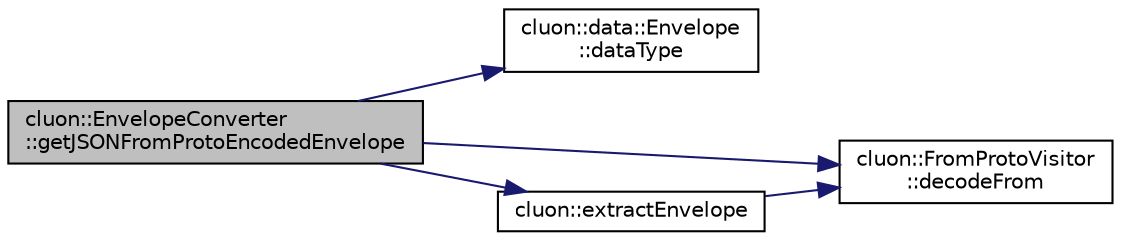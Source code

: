 digraph "cluon::EnvelopeConverter::getJSONFromProtoEncodedEnvelope"
{
 // LATEX_PDF_SIZE
  edge [fontname="Helvetica",fontsize="10",labelfontname="Helvetica",labelfontsize="10"];
  node [fontname="Helvetica",fontsize="10",shape=record];
  rankdir="LR";
  Node1 [label="cluon::EnvelopeConverter\l::getJSONFromProtoEncodedEnvelope",height=0.2,width=0.4,color="black", fillcolor="grey75", style="filled", fontcolor="black",tooltip=" "];
  Node1 -> Node2 [color="midnightblue",fontsize="10",style="solid"];
  Node2 [label="cluon::data::Envelope\l::dataType",height=0.2,width=0.4,color="black", fillcolor="white", style="filled",URL="$classcluon_1_1data_1_1Envelope.html#abc59b3c43fef22b8d12bbce309a1504c",tooltip=" "];
  Node1 -> Node3 [color="midnightblue",fontsize="10",style="solid"];
  Node3 [label="cluon::FromProtoVisitor\l::decodeFrom",height=0.2,width=0.4,color="black", fillcolor="white", style="filled",URL="$classcluon_1_1FromProtoVisitor.html#a40200331aef897bc2ec90d5cf9c20519",tooltip=" "];
  Node1 -> Node4 [color="midnightblue",fontsize="10",style="solid"];
  Node4 [label="cluon::extractEnvelope",height=0.2,width=0.4,color="black", fillcolor="white", style="filled",URL="$namespacecluon.html#abbf469eea6cc8400c8a0689a7414a570",tooltip=" "];
  Node4 -> Node3 [color="midnightblue",fontsize="10",style="solid"];
}
